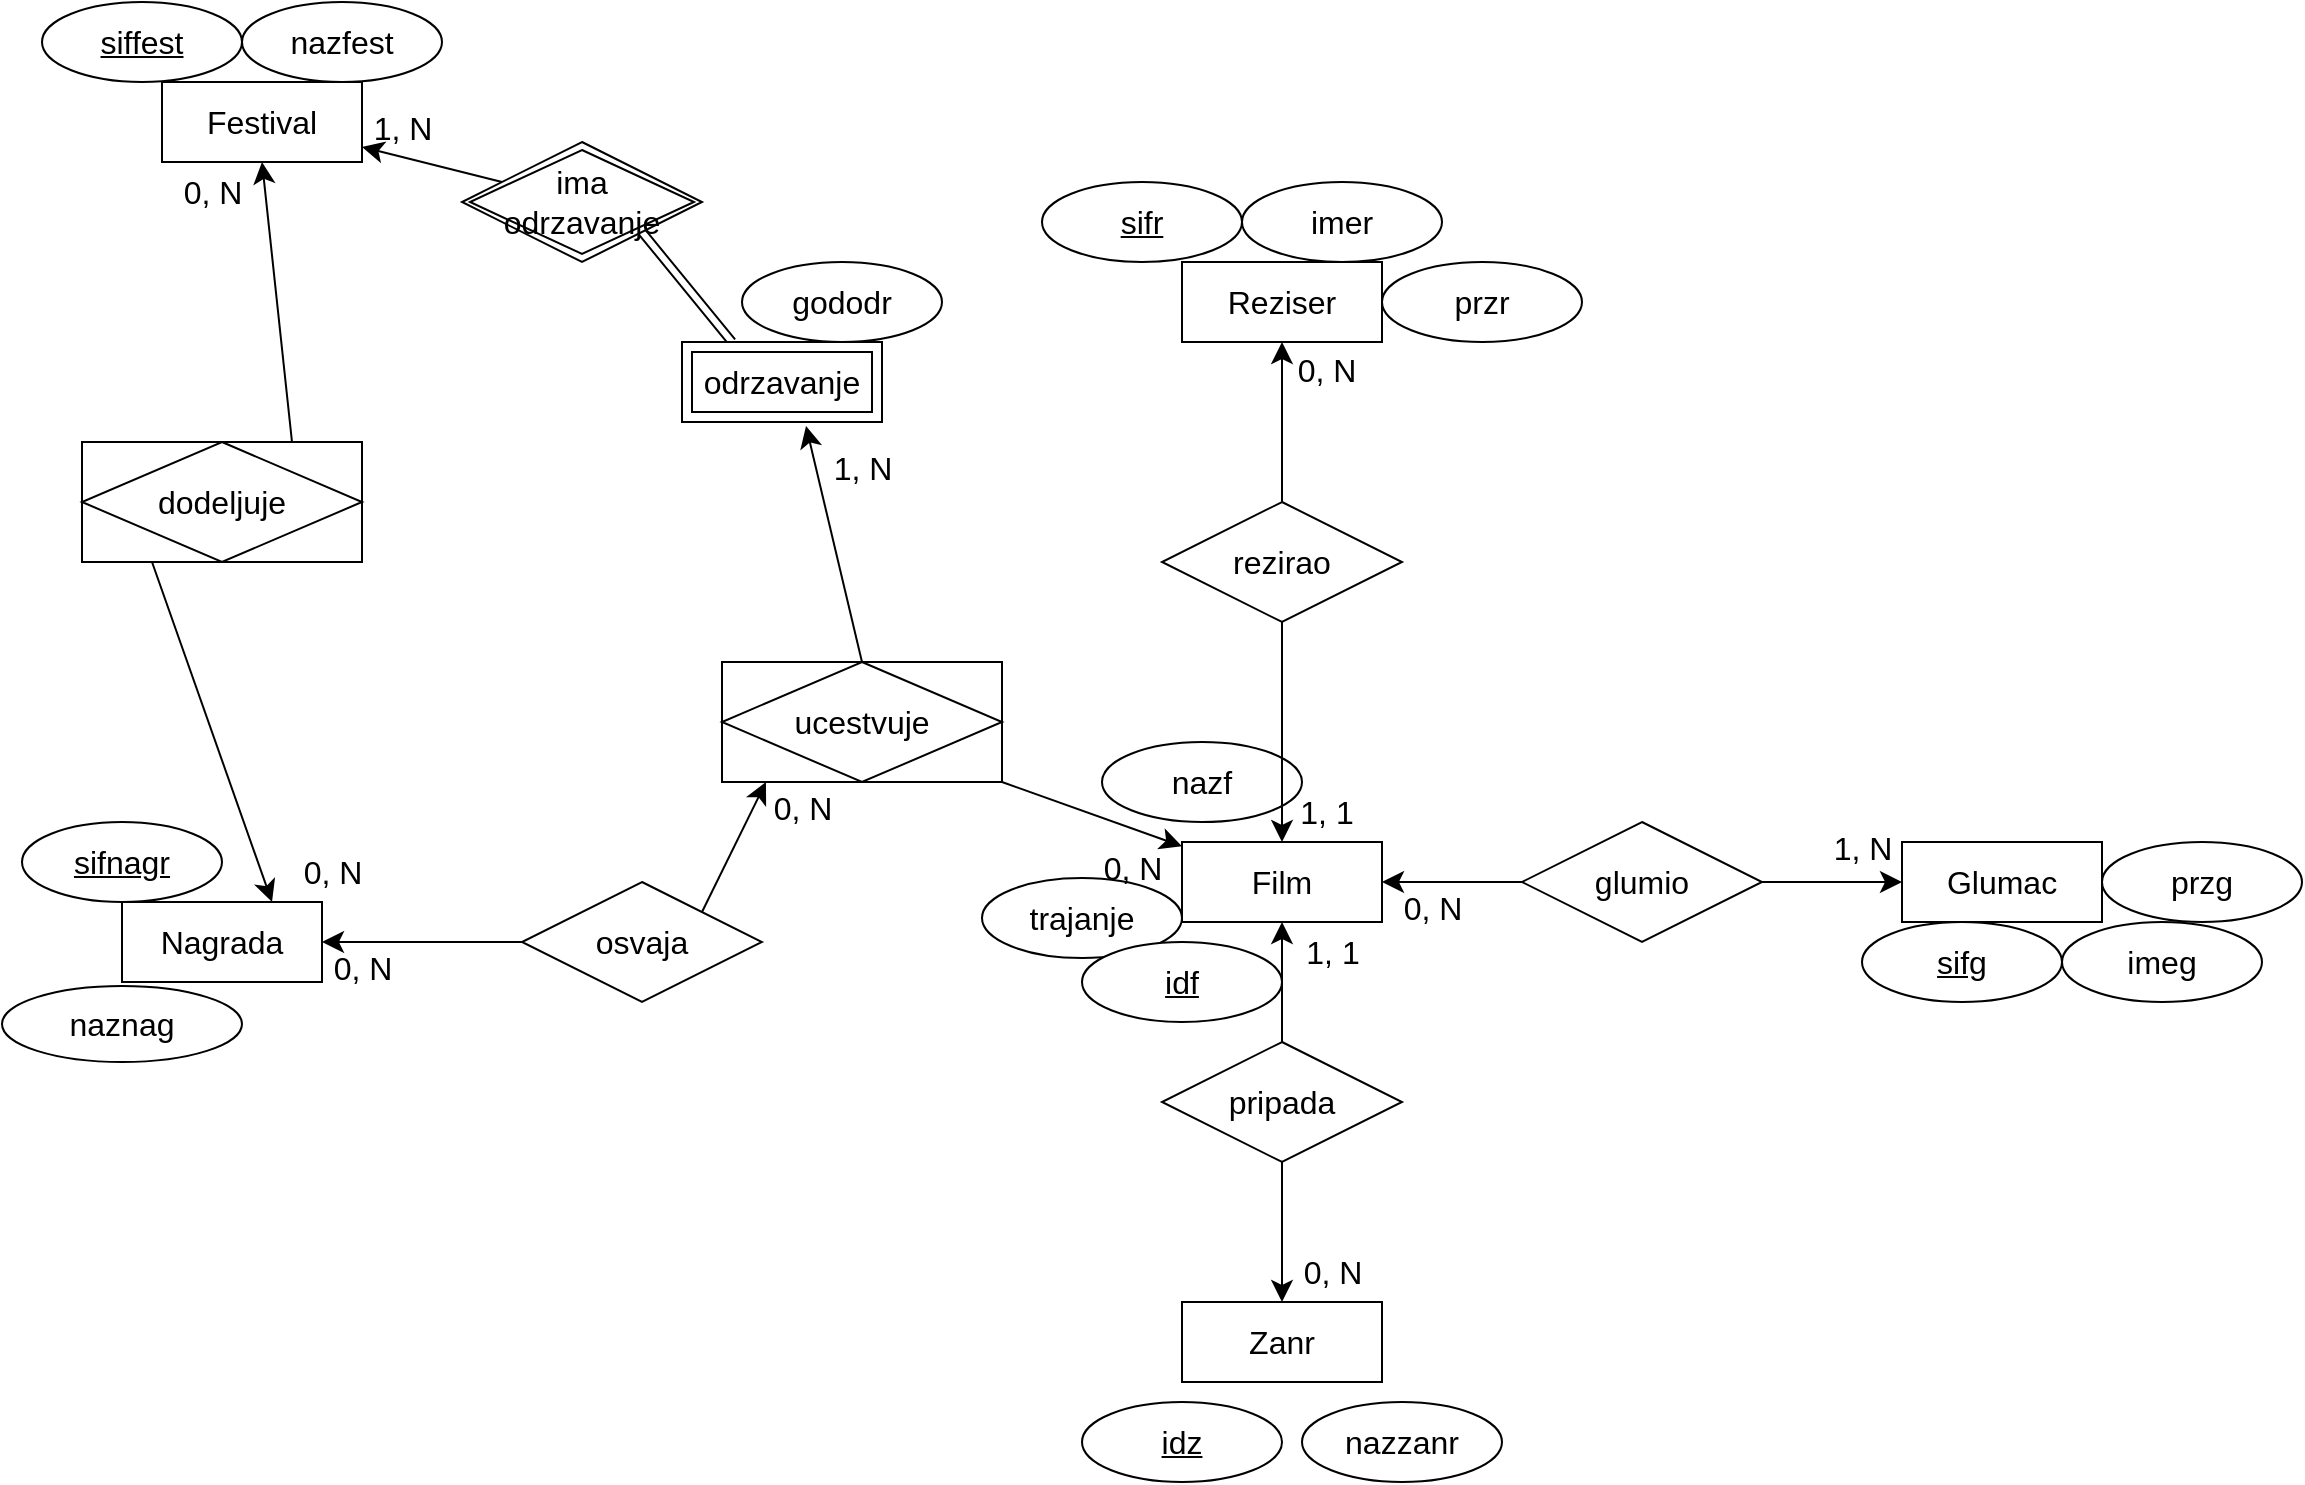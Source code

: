<mxfile version="23.1.2" type="device">
  <diagram name="Page-1" id="MoGga7eYa_78HeGhmK14">
    <mxGraphModel dx="1546" dy="821" grid="1" gridSize="10" guides="1" tooltips="1" connect="1" arrows="1" fold="1" page="1" pageScale="1" pageWidth="850" pageHeight="1100" math="0" shadow="0">
      <root>
        <mxCell id="0" />
        <mxCell id="1" parent="0" />
        <mxCell id="eZ93G7SNQ2OXAPkhjUfG-1" value="Film" style="whiteSpace=wrap;html=1;align=center;fontSize=16;" vertex="1" parent="1">
          <mxGeometry x="280" y="490" width="100" height="40" as="geometry" />
        </mxCell>
        <mxCell id="eZ93G7SNQ2OXAPkhjUfG-2" value="Zanr" style="whiteSpace=wrap;html=1;align=center;fontSize=16;" vertex="1" parent="1">
          <mxGeometry x="280" y="720" width="100" height="40" as="geometry" />
        </mxCell>
        <mxCell id="eZ93G7SNQ2OXAPkhjUfG-4" value="" style="edgeStyle=none;curved=1;rounded=0;orthogonalLoop=1;jettySize=auto;html=1;fontSize=12;startSize=8;endSize=8;" edge="1" parent="1" source="eZ93G7SNQ2OXAPkhjUfG-3" target="eZ93G7SNQ2OXAPkhjUfG-2">
          <mxGeometry relative="1" as="geometry" />
        </mxCell>
        <mxCell id="eZ93G7SNQ2OXAPkhjUfG-5" value="" style="edgeStyle=none;curved=1;rounded=0;orthogonalLoop=1;jettySize=auto;html=1;fontSize=12;startSize=8;endSize=8;" edge="1" parent="1" source="eZ93G7SNQ2OXAPkhjUfG-3" target="eZ93G7SNQ2OXAPkhjUfG-1">
          <mxGeometry relative="1" as="geometry" />
        </mxCell>
        <mxCell id="eZ93G7SNQ2OXAPkhjUfG-3" value="pripada" style="shape=rhombus;perimeter=rhombusPerimeter;whiteSpace=wrap;html=1;align=center;fontSize=16;" vertex="1" parent="1">
          <mxGeometry x="270" y="590" width="120" height="60" as="geometry" />
        </mxCell>
        <mxCell id="eZ93G7SNQ2OXAPkhjUfG-6" value="0, N" style="text;html=1;align=center;verticalAlign=middle;resizable=0;points=[];autosize=1;strokeColor=none;fillColor=none;fontSize=16;" vertex="1" parent="1">
          <mxGeometry x="330" y="690" width="50" height="30" as="geometry" />
        </mxCell>
        <mxCell id="eZ93G7SNQ2OXAPkhjUfG-7" value="1, 1" style="text;html=1;align=center;verticalAlign=middle;resizable=0;points=[];autosize=1;strokeColor=none;fillColor=none;fontSize=16;" vertex="1" parent="1">
          <mxGeometry x="330" y="530" width="50" height="30" as="geometry" />
        </mxCell>
        <mxCell id="eZ93G7SNQ2OXAPkhjUfG-9" value="nazzanr" style="ellipse;whiteSpace=wrap;html=1;align=center;fontSize=16;" vertex="1" parent="1">
          <mxGeometry x="340" y="770" width="100" height="40" as="geometry" />
        </mxCell>
        <mxCell id="eZ93G7SNQ2OXAPkhjUfG-10" value="nazf" style="ellipse;whiteSpace=wrap;html=1;align=center;fontSize=16;" vertex="1" parent="1">
          <mxGeometry x="240" y="440" width="100" height="40" as="geometry" />
        </mxCell>
        <mxCell id="eZ93G7SNQ2OXAPkhjUfG-11" value="idz" style="ellipse;whiteSpace=wrap;html=1;align=center;fontStyle=4;fontSize=16;" vertex="1" parent="1">
          <mxGeometry x="230" y="770" width="100" height="40" as="geometry" />
        </mxCell>
        <mxCell id="eZ93G7SNQ2OXAPkhjUfG-12" value="trajanje" style="ellipse;whiteSpace=wrap;html=1;align=center;fontSize=16;" vertex="1" parent="1">
          <mxGeometry x="180" y="508" width="100" height="40" as="geometry" />
        </mxCell>
        <mxCell id="eZ93G7SNQ2OXAPkhjUfG-13" value="idf" style="ellipse;whiteSpace=wrap;html=1;align=center;fontStyle=4;fontSize=16;" vertex="1" parent="1">
          <mxGeometry x="230" y="540" width="100" height="40" as="geometry" />
        </mxCell>
        <mxCell id="eZ93G7SNQ2OXAPkhjUfG-14" value="Glumac" style="whiteSpace=wrap;html=1;align=center;fontSize=16;" vertex="1" parent="1">
          <mxGeometry x="640" y="490" width="100" height="40" as="geometry" />
        </mxCell>
        <mxCell id="eZ93G7SNQ2OXAPkhjUfG-18" style="edgeStyle=none;curved=1;rounded=0;orthogonalLoop=1;jettySize=auto;html=1;exitX=0;exitY=0.5;exitDx=0;exitDy=0;fontSize=12;startSize=8;endSize=8;" edge="1" parent="1" source="eZ93G7SNQ2OXAPkhjUfG-15" target="eZ93G7SNQ2OXAPkhjUfG-1">
          <mxGeometry relative="1" as="geometry" />
        </mxCell>
        <mxCell id="eZ93G7SNQ2OXAPkhjUfG-19" style="edgeStyle=none;curved=1;rounded=0;orthogonalLoop=1;jettySize=auto;html=1;exitX=1;exitY=0.5;exitDx=0;exitDy=0;entryX=0;entryY=0.5;entryDx=0;entryDy=0;fontSize=12;startSize=8;endSize=8;" edge="1" parent="1" source="eZ93G7SNQ2OXAPkhjUfG-15" target="eZ93G7SNQ2OXAPkhjUfG-14">
          <mxGeometry relative="1" as="geometry" />
        </mxCell>
        <mxCell id="eZ93G7SNQ2OXAPkhjUfG-15" value="glumio" style="shape=rhombus;perimeter=rhombusPerimeter;whiteSpace=wrap;html=1;align=center;fontSize=16;" vertex="1" parent="1">
          <mxGeometry x="450" y="480" width="120" height="60" as="geometry" />
        </mxCell>
        <mxCell id="eZ93G7SNQ2OXAPkhjUfG-20" value="sifg" style="ellipse;whiteSpace=wrap;html=1;align=center;fontStyle=4;fontSize=16;" vertex="1" parent="1">
          <mxGeometry x="620" y="530" width="100" height="40" as="geometry" />
        </mxCell>
        <mxCell id="eZ93G7SNQ2OXAPkhjUfG-21" value="imeg" style="ellipse;whiteSpace=wrap;html=1;align=center;fontSize=16;" vertex="1" parent="1">
          <mxGeometry x="720" y="530" width="100" height="40" as="geometry" />
        </mxCell>
        <mxCell id="eZ93G7SNQ2OXAPkhjUfG-22" value="przg" style="ellipse;whiteSpace=wrap;html=1;align=center;fontSize=16;" vertex="1" parent="1">
          <mxGeometry x="740" y="490" width="100" height="40" as="geometry" />
        </mxCell>
        <mxCell id="eZ93G7SNQ2OXAPkhjUfG-23" value="1, N" style="text;html=1;align=center;verticalAlign=middle;resizable=0;points=[];autosize=1;strokeColor=none;fillColor=none;fontSize=16;" vertex="1" parent="1">
          <mxGeometry x="595" y="478" width="50" height="30" as="geometry" />
        </mxCell>
        <mxCell id="eZ93G7SNQ2OXAPkhjUfG-24" value="0, N" style="text;html=1;align=center;verticalAlign=middle;resizable=0;points=[];autosize=1;strokeColor=none;fillColor=none;fontSize=16;" vertex="1" parent="1">
          <mxGeometry x="380" y="508" width="50" height="30" as="geometry" />
        </mxCell>
        <mxCell id="eZ93G7SNQ2OXAPkhjUfG-25" value="Reziser" style="whiteSpace=wrap;html=1;align=center;fontSize=16;" vertex="1" parent="1">
          <mxGeometry x="280" y="200" width="100" height="40" as="geometry" />
        </mxCell>
        <mxCell id="eZ93G7SNQ2OXAPkhjUfG-27" value="" style="edgeStyle=none;curved=1;rounded=0;orthogonalLoop=1;jettySize=auto;html=1;fontSize=12;startSize=8;endSize=8;" edge="1" parent="1" source="eZ93G7SNQ2OXAPkhjUfG-26" target="eZ93G7SNQ2OXAPkhjUfG-25">
          <mxGeometry relative="1" as="geometry" />
        </mxCell>
        <mxCell id="eZ93G7SNQ2OXAPkhjUfG-29" style="edgeStyle=none;curved=1;rounded=0;orthogonalLoop=1;jettySize=auto;html=1;entryX=0.5;entryY=0;entryDx=0;entryDy=0;fontSize=12;startSize=8;endSize=8;" edge="1" parent="1" source="eZ93G7SNQ2OXAPkhjUfG-26" target="eZ93G7SNQ2OXAPkhjUfG-1">
          <mxGeometry relative="1" as="geometry" />
        </mxCell>
        <mxCell id="eZ93G7SNQ2OXAPkhjUfG-26" value="rezirao" style="shape=rhombus;perimeter=rhombusPerimeter;whiteSpace=wrap;html=1;align=center;fontSize=16;" vertex="1" parent="1">
          <mxGeometry x="270" y="320" width="120" height="60" as="geometry" />
        </mxCell>
        <mxCell id="eZ93G7SNQ2OXAPkhjUfG-30" value="sifr" style="ellipse;whiteSpace=wrap;html=1;align=center;fontStyle=4;fontSize=16;" vertex="1" parent="1">
          <mxGeometry x="210" y="160" width="100" height="40" as="geometry" />
        </mxCell>
        <mxCell id="eZ93G7SNQ2OXAPkhjUfG-31" value="imer" style="ellipse;whiteSpace=wrap;html=1;align=center;fontSize=16;" vertex="1" parent="1">
          <mxGeometry x="310" y="160" width="100" height="40" as="geometry" />
        </mxCell>
        <mxCell id="eZ93G7SNQ2OXAPkhjUfG-32" value="przr" style="ellipse;whiteSpace=wrap;html=1;align=center;fontSize=16;" vertex="1" parent="1">
          <mxGeometry x="380" y="200" width="100" height="40" as="geometry" />
        </mxCell>
        <mxCell id="eZ93G7SNQ2OXAPkhjUfG-33" value="0, N" style="text;html=1;align=center;verticalAlign=middle;resizable=0;points=[];autosize=1;strokeColor=none;fillColor=none;fontSize=16;" vertex="1" parent="1">
          <mxGeometry x="327" y="239" width="50" height="30" as="geometry" />
        </mxCell>
        <mxCell id="eZ93G7SNQ2OXAPkhjUfG-34" value="1, 1" style="text;html=1;align=center;verticalAlign=middle;resizable=0;points=[];autosize=1;strokeColor=none;fillColor=none;fontSize=16;" vertex="1" parent="1">
          <mxGeometry x="327" y="460" width="50" height="30" as="geometry" />
        </mxCell>
        <mxCell id="eZ93G7SNQ2OXAPkhjUfG-35" value="Festival" style="whiteSpace=wrap;html=1;align=center;fontSize=16;" vertex="1" parent="1">
          <mxGeometry x="-230" y="110" width="100" height="40" as="geometry" />
        </mxCell>
        <mxCell id="eZ93G7SNQ2OXAPkhjUfG-40" value="siffest" style="ellipse;whiteSpace=wrap;html=1;align=center;fontStyle=4;fontSize=16;" vertex="1" parent="1">
          <mxGeometry x="-290" y="70" width="100" height="40" as="geometry" />
        </mxCell>
        <mxCell id="eZ93G7SNQ2OXAPkhjUfG-41" value="nazfest" style="ellipse;whiteSpace=wrap;html=1;align=center;fontSize=16;" vertex="1" parent="1">
          <mxGeometry x="-190" y="70" width="100" height="40" as="geometry" />
        </mxCell>
        <mxCell id="eZ93G7SNQ2OXAPkhjUfG-42" value="gododr" style="ellipse;whiteSpace=wrap;html=1;align=center;fontSize=16;" vertex="1" parent="1">
          <mxGeometry x="60" y="200" width="100" height="40" as="geometry" />
        </mxCell>
        <mxCell id="eZ93G7SNQ2OXAPkhjUfG-43" value="0, N" style="text;html=1;align=center;verticalAlign=middle;resizable=0;points=[];autosize=1;strokeColor=none;fillColor=none;fontSize=16;" vertex="1" parent="1">
          <mxGeometry x="230" y="488" width="50" height="30" as="geometry" />
        </mxCell>
        <mxCell id="eZ93G7SNQ2OXAPkhjUfG-45" value="Nagrada" style="whiteSpace=wrap;html=1;align=center;fontSize=16;" vertex="1" parent="1">
          <mxGeometry x="-250" y="520" width="100" height="40" as="geometry" />
        </mxCell>
        <mxCell id="eZ93G7SNQ2OXAPkhjUfG-46" value="sifnagr" style="ellipse;whiteSpace=wrap;html=1;align=center;fontStyle=4;fontSize=16;" vertex="1" parent="1">
          <mxGeometry x="-300" y="480" width="100" height="40" as="geometry" />
        </mxCell>
        <mxCell id="eZ93G7SNQ2OXAPkhjUfG-47" value="naznag" style="ellipse;whiteSpace=wrap;html=1;align=center;fontSize=16;" vertex="1" parent="1">
          <mxGeometry x="-310" y="562" width="120" height="38" as="geometry" />
        </mxCell>
        <mxCell id="eZ93G7SNQ2OXAPkhjUfG-51" style="edgeStyle=none;curved=1;rounded=0;orthogonalLoop=1;jettySize=auto;html=1;exitX=0.75;exitY=0;exitDx=0;exitDy=0;entryX=0.5;entryY=1;entryDx=0;entryDy=0;fontSize=12;startSize=8;endSize=8;" edge="1" parent="1" source="eZ93G7SNQ2OXAPkhjUfG-48" target="eZ93G7SNQ2OXAPkhjUfG-35">
          <mxGeometry relative="1" as="geometry" />
        </mxCell>
        <mxCell id="eZ93G7SNQ2OXAPkhjUfG-52" style="edgeStyle=none;curved=1;rounded=0;orthogonalLoop=1;jettySize=auto;html=1;exitX=0.25;exitY=1;exitDx=0;exitDy=0;entryX=0.75;entryY=0;entryDx=0;entryDy=0;fontSize=12;startSize=8;endSize=8;" edge="1" parent="1" source="eZ93G7SNQ2OXAPkhjUfG-48" target="eZ93G7SNQ2OXAPkhjUfG-45">
          <mxGeometry relative="1" as="geometry" />
        </mxCell>
        <mxCell id="eZ93G7SNQ2OXAPkhjUfG-48" value="dodeljuje" style="shape=associativeEntity;whiteSpace=wrap;html=1;align=center;fontSize=16;" vertex="1" parent="1">
          <mxGeometry x="-270" y="290" width="140" height="60" as="geometry" />
        </mxCell>
        <mxCell id="eZ93G7SNQ2OXAPkhjUfG-54" style="edgeStyle=none;curved=1;rounded=0;orthogonalLoop=1;jettySize=auto;html=1;exitX=1;exitY=1;exitDx=0;exitDy=0;fontSize=12;startSize=8;endSize=8;" edge="1" parent="1" source="eZ93G7SNQ2OXAPkhjUfG-53" target="eZ93G7SNQ2OXAPkhjUfG-1">
          <mxGeometry relative="1" as="geometry" />
        </mxCell>
        <mxCell id="eZ93G7SNQ2OXAPkhjUfG-53" value="ucestvuje" style="shape=associativeEntity;whiteSpace=wrap;html=1;align=center;fontSize=16;" vertex="1" parent="1">
          <mxGeometry x="50" y="400" width="140" height="60" as="geometry" />
        </mxCell>
        <mxCell id="eZ93G7SNQ2OXAPkhjUfG-61" value="0, N" style="text;html=1;align=center;verticalAlign=middle;resizable=0;points=[];autosize=1;strokeColor=none;fillColor=none;fontSize=16;" vertex="1" parent="1">
          <mxGeometry x="-170" y="490" width="50" height="30" as="geometry" />
        </mxCell>
        <mxCell id="eZ93G7SNQ2OXAPkhjUfG-65" style="edgeStyle=none;curved=1;rounded=0;orthogonalLoop=1;jettySize=auto;html=1;exitX=0.25;exitY=0;exitDx=0;exitDy=0;entryX=1;entryY=1;entryDx=0;entryDy=0;fontSize=12;shape=link;" edge="1" parent="1" source="eZ93G7SNQ2OXAPkhjUfG-63" target="eZ93G7SNQ2OXAPkhjUfG-64">
          <mxGeometry relative="1" as="geometry" />
        </mxCell>
        <mxCell id="eZ93G7SNQ2OXAPkhjUfG-63" value="odrzavanje" style="shape=ext;margin=3;double=1;whiteSpace=wrap;html=1;align=center;fontSize=16;" vertex="1" parent="1">
          <mxGeometry x="30" y="240" width="100" height="40" as="geometry" />
        </mxCell>
        <mxCell id="eZ93G7SNQ2OXAPkhjUfG-67" value="" style="edgeStyle=none;curved=1;rounded=0;orthogonalLoop=1;jettySize=auto;html=1;fontSize=12;startSize=8;endSize=8;" edge="1" parent="1" source="eZ93G7SNQ2OXAPkhjUfG-64" target="eZ93G7SNQ2OXAPkhjUfG-35">
          <mxGeometry relative="1" as="geometry" />
        </mxCell>
        <mxCell id="eZ93G7SNQ2OXAPkhjUfG-64" value="&lt;div&gt;ima&lt;/div&gt;&lt;div&gt;odrzavanje&lt;br&gt;&lt;/div&gt;" style="shape=rhombus;double=1;perimeter=rhombusPerimeter;whiteSpace=wrap;html=1;align=center;fontSize=16;" vertex="1" parent="1">
          <mxGeometry x="-80" y="140" width="120" height="60" as="geometry" />
        </mxCell>
        <mxCell id="eZ93G7SNQ2OXAPkhjUfG-68" style="edgeStyle=none;curved=1;rounded=0;orthogonalLoop=1;jettySize=auto;html=1;exitX=0.5;exitY=0;exitDx=0;exitDy=0;entryX=0.62;entryY=1.05;entryDx=0;entryDy=0;entryPerimeter=0;fontSize=12;startSize=8;endSize=8;" edge="1" parent="1" source="eZ93G7SNQ2OXAPkhjUfG-53" target="eZ93G7SNQ2OXAPkhjUfG-63">
          <mxGeometry relative="1" as="geometry" />
        </mxCell>
        <mxCell id="eZ93G7SNQ2OXAPkhjUfG-69" value="1, N" style="text;html=1;align=center;verticalAlign=middle;resizable=0;points=[];autosize=1;strokeColor=none;fillColor=none;fontSize=16;" vertex="1" parent="1">
          <mxGeometry x="95" y="288" width="50" height="30" as="geometry" />
        </mxCell>
        <mxCell id="eZ93G7SNQ2OXAPkhjUfG-70" value="1, N" style="text;html=1;align=center;verticalAlign=middle;resizable=0;points=[];autosize=1;strokeColor=none;fillColor=none;fontSize=16;" vertex="1" parent="1">
          <mxGeometry x="-135" y="118" width="50" height="30" as="geometry" />
        </mxCell>
        <mxCell id="eZ93G7SNQ2OXAPkhjUfG-71" value="0, N" style="text;html=1;align=center;verticalAlign=middle;resizable=0;points=[];autosize=1;strokeColor=none;fillColor=none;fontSize=16;" vertex="1" parent="1">
          <mxGeometry x="-230" y="150" width="50" height="30" as="geometry" />
        </mxCell>
        <mxCell id="eZ93G7SNQ2OXAPkhjUfG-74" style="edgeStyle=none;curved=1;rounded=0;orthogonalLoop=1;jettySize=auto;html=1;exitX=0;exitY=0.5;exitDx=0;exitDy=0;entryX=1;entryY=0.5;entryDx=0;entryDy=0;fontSize=12;startSize=8;endSize=8;" edge="1" parent="1" source="eZ93G7SNQ2OXAPkhjUfG-72" target="eZ93G7SNQ2OXAPkhjUfG-45">
          <mxGeometry relative="1" as="geometry" />
        </mxCell>
        <mxCell id="eZ93G7SNQ2OXAPkhjUfG-72" value="osvaja" style="shape=rhombus;perimeter=rhombusPerimeter;whiteSpace=wrap;html=1;align=center;fontSize=16;" vertex="1" parent="1">
          <mxGeometry x="-50" y="510" width="120" height="60" as="geometry" />
        </mxCell>
        <mxCell id="eZ93G7SNQ2OXAPkhjUfG-73" style="edgeStyle=none;curved=1;rounded=0;orthogonalLoop=1;jettySize=auto;html=1;exitX=1;exitY=0;exitDx=0;exitDy=0;entryX=0.157;entryY=1;entryDx=0;entryDy=0;entryPerimeter=0;fontSize=12;startSize=8;endSize=8;" edge="1" parent="1" source="eZ93G7SNQ2OXAPkhjUfG-72" target="eZ93G7SNQ2OXAPkhjUfG-53">
          <mxGeometry relative="1" as="geometry" />
        </mxCell>
        <mxCell id="eZ93G7SNQ2OXAPkhjUfG-75" value="0, N" style="text;html=1;align=center;verticalAlign=middle;resizable=0;points=[];autosize=1;strokeColor=none;fillColor=none;fontSize=16;" vertex="1" parent="1">
          <mxGeometry x="65" y="458" width="50" height="30" as="geometry" />
        </mxCell>
        <mxCell id="eZ93G7SNQ2OXAPkhjUfG-76" value="0, N" style="text;html=1;align=center;verticalAlign=middle;resizable=0;points=[];autosize=1;strokeColor=none;fillColor=none;fontSize=16;" vertex="1" parent="1">
          <mxGeometry x="-155" y="538" width="50" height="30" as="geometry" />
        </mxCell>
      </root>
    </mxGraphModel>
  </diagram>
</mxfile>
